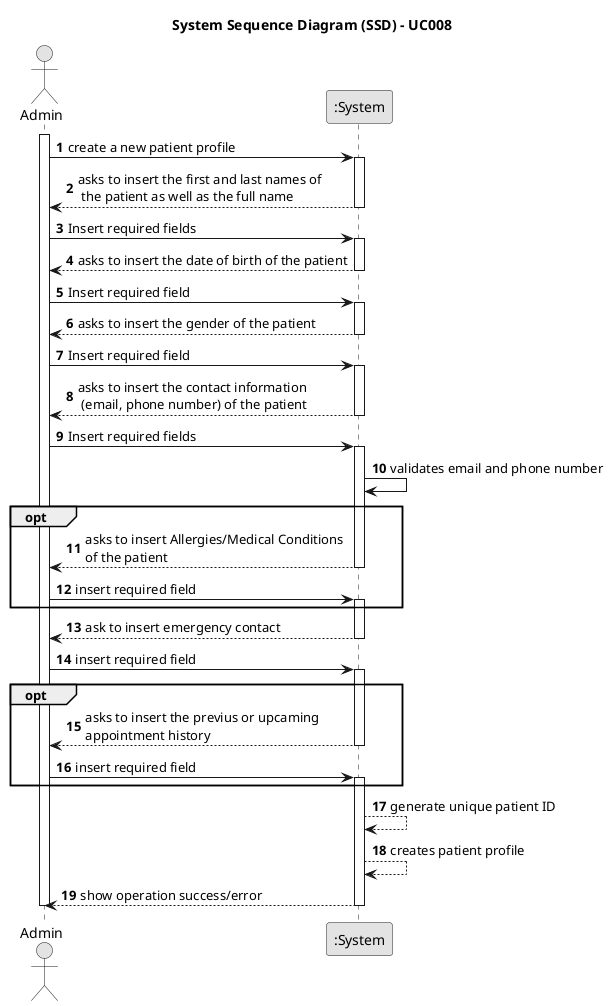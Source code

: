 @startuml
skinparam monochrome true
skinparam packageStyle rectangle
skinparam shadowing false
autonumber

title System Sequence Diagram (SSD) - UC008
actor Admin as ADM
participant ":System" as System

activate ADM

    ADM -> System: create a new patient profile

    activate System

        System --> ADM: asks to insert the first and last names of\n the patient as well as the full name
    deactivate System

    ADM -> System : Insert required fields
    activate System

        System --> ADM: asks to insert the date of birth of the patient
    deactivate System

    ADM -> System : Insert required field
    activate System

        System --> ADM: asks to insert the gender of the patient
    deactivate System

    ADM -> System : Insert required field
    activate System

        System --> ADM: asks to insert the contact information\n (email, phone number) of the patient
    deactivate System

    ADM -> System : Insert required fields
    activate System

        System -> System: validates email and phone number

    opt
        System --> ADM: asks to insert Allergies/Medical Conditions \nof the patient
        deactivate System

        ADM -> System: insert required field
        activate System

    end opt
        
    System --> ADM: ask to insert emergency contact
    deactivate System

    ADM -> System: insert required field
    activate System

    opt

        System --> ADM: asks to insert the previus or upcaming \nappointment history
        deactivate System

        ADM -> System: insert required field
        activate System

    end opt

        System --> System: generate unique patient ID
        System --> System: creates patient profile
        System --> ADM: show operation success/error
    deactivate System


deactivate ADM

@enduml